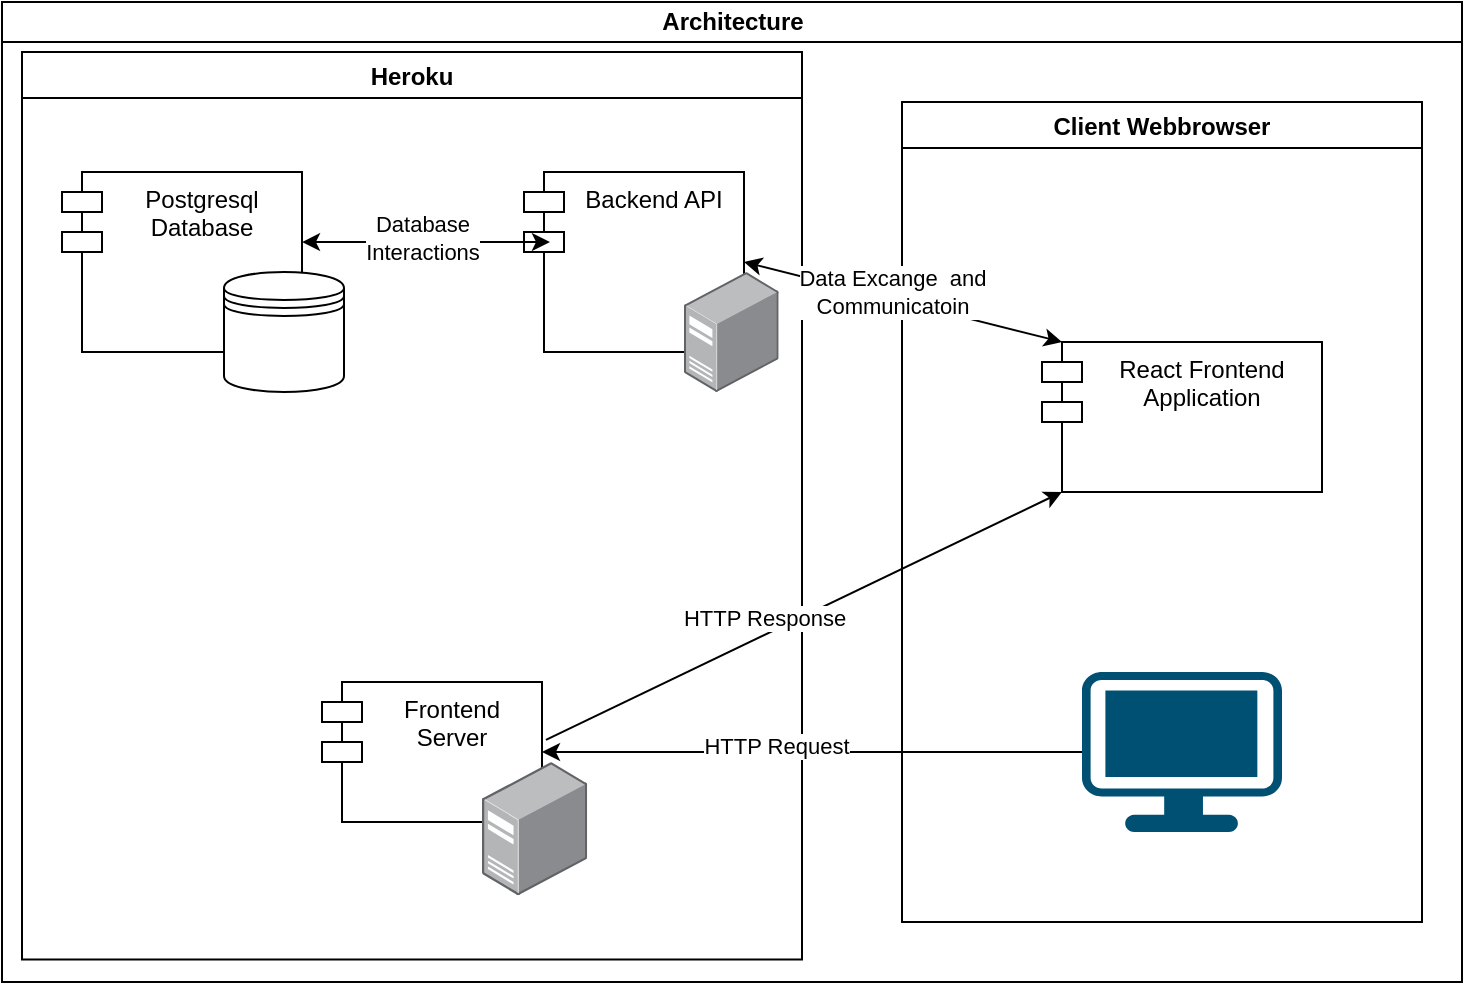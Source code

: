 <mxfile>
    <diagram id="prtHgNgQTEPvFCAcTncT" name="Page-1">
        <mxGraphModel dx="2101" dy="922" grid="1" gridSize="10" guides="1" tooltips="1" connect="1" arrows="1" fold="1" page="1" pageScale="1" pageWidth="827" pageHeight="1169" math="0" shadow="0">
            <root>
                <mxCell id="0"/>
                <mxCell id="1" parent="0"/>
                <mxCell id="dNxyNK7c78bLwvsdeMH5-11" value="Architecture" style="swimlane;html=1;startSize=20;horizontal=1;containerType=tree;glass=0;" parent="1" vertex="1">
                    <mxGeometry x="-10" y="90" width="730" height="490" as="geometry"/>
                </mxCell>
                <mxCell id="89KZKlOfGY4-3QXvCkg--2" value="Heroku" style="swimlane;" parent="dNxyNK7c78bLwvsdeMH5-11" vertex="1">
                    <mxGeometry x="10" y="25" width="390" height="453.8" as="geometry"/>
                </mxCell>
                <mxCell id="89KZKlOfGY4-3QXvCkg--1" value="Backend API" style="shape=module;align=left;spacingLeft=20;align=center;verticalAlign=top;" parent="89KZKlOfGY4-3QXvCkg--2" vertex="1">
                    <mxGeometry x="251" y="60" width="110" height="90" as="geometry"/>
                </mxCell>
                <mxCell id="89KZKlOfGY4-3QXvCkg--3" value="Postgresql&#10;Database&#10;" style="shape=module;align=left;spacingLeft=20;align=center;verticalAlign=top;" parent="89KZKlOfGY4-3QXvCkg--2" vertex="1">
                    <mxGeometry x="20" y="60" width="120" height="90" as="geometry"/>
                </mxCell>
                <mxCell id="89KZKlOfGY4-3QXvCkg--4" value="Frontend&#10;Server&#10;" style="shape=module;align=left;spacingLeft=20;align=center;verticalAlign=top;" parent="89KZKlOfGY4-3QXvCkg--2" vertex="1">
                    <mxGeometry x="150" y="315" width="110" height="70" as="geometry"/>
                </mxCell>
                <mxCell id="89KZKlOfGY4-3QXvCkg--5" value="" style="shape=datastore;whiteSpace=wrap;html=1;" parent="89KZKlOfGY4-3QXvCkg--2" vertex="1">
                    <mxGeometry x="101" y="110" width="60" height="60" as="geometry"/>
                </mxCell>
                <mxCell id="89KZKlOfGY4-3QXvCkg--6" value="" style="points=[];aspect=fixed;html=1;align=center;shadow=0;dashed=0;image;image=img/lib/allied_telesis/computer_and_terminals/Server_Desktop.svg;" parent="89KZKlOfGY4-3QXvCkg--2" vertex="1">
                    <mxGeometry x="331" y="110" width="47.33" height="60" as="geometry"/>
                </mxCell>
                <mxCell id="89KZKlOfGY4-3QXvCkg--7" value="" style="points=[];aspect=fixed;html=1;align=center;shadow=0;dashed=0;image;image=img/lib/allied_telesis/computer_and_terminals/Server_Desktop.svg;" parent="89KZKlOfGY4-3QXvCkg--2" vertex="1">
                    <mxGeometry x="230" y="355" width="52.6" height="66.67" as="geometry"/>
                </mxCell>
                <mxCell id="89KZKlOfGY4-3QXvCkg--15" value="" style="endArrow=classic;startArrow=classic;html=1;rounded=0;entryX=0.118;entryY=0.389;entryDx=0;entryDy=0;entryPerimeter=0;exitX=1;exitY=0.389;exitDx=0;exitDy=0;exitPerimeter=0;" parent="89KZKlOfGY4-3QXvCkg--2" source="89KZKlOfGY4-3QXvCkg--3" target="89KZKlOfGY4-3QXvCkg--1" edge="1">
                    <mxGeometry width="50" height="50" relative="1" as="geometry">
                        <mxPoint x="181" y="100" as="sourcePoint"/>
                        <mxPoint x="381" y="430" as="targetPoint"/>
                    </mxGeometry>
                </mxCell>
                <mxCell id="89KZKlOfGY4-3QXvCkg--28" value="&lt;div&gt;Database&lt;/div&gt;&lt;div&gt;Interactions&lt;br&gt;&lt;/div&gt;" style="edgeLabel;html=1;align=center;verticalAlign=middle;resizable=0;points=[];" parent="89KZKlOfGY4-3QXvCkg--15" vertex="1" connectable="0">
                    <mxGeometry x="-0.226" y="2" relative="1" as="geometry">
                        <mxPoint x="12" as="offset"/>
                    </mxGeometry>
                </mxCell>
                <mxCell id="89KZKlOfGY4-3QXvCkg--10" value="Client Webbrowser" style="swimlane;" parent="dNxyNK7c78bLwvsdeMH5-11" vertex="1">
                    <mxGeometry x="450" y="50" width="260" height="410" as="geometry">
                        <mxRectangle x="490" y="152" width="140" height="23" as="alternateBounds"/>
                    </mxGeometry>
                </mxCell>
                <mxCell id="89KZKlOfGY4-3QXvCkg--16" value="React Frontend&#10;Application&#10;" style="shape=module;align=left;spacingLeft=20;align=center;verticalAlign=top;" parent="89KZKlOfGY4-3QXvCkg--10" vertex="1">
                    <mxGeometry x="70" y="120" width="140" height="75" as="geometry"/>
                </mxCell>
                <mxCell id="89KZKlOfGY4-3QXvCkg--9" value="" style="points=[[0.03,0.03,0],[0.5,0,0],[0.97,0.03,0],[1,0.4,0],[0.97,0.745,0],[0.5,1,0],[0.03,0.745,0],[0,0.4,0]];verticalLabelPosition=bottom;sketch=0;html=1;verticalAlign=top;aspect=fixed;align=center;pointerEvents=1;shape=mxgraph.cisco19.workstation;fillColor=#005073;strokeColor=none;" parent="89KZKlOfGY4-3QXvCkg--10" vertex="1">
                    <mxGeometry x="90" y="285" width="100" height="80" as="geometry"/>
                </mxCell>
                <mxCell id="89KZKlOfGY4-3QXvCkg--18" value="" style="endArrow=classic;startArrow=classic;html=1;rounded=0;exitX=1;exitY=0.5;exitDx=0;exitDy=0;entryX=0;entryY=0;entryDx=10;entryDy=0;entryPerimeter=0;" parent="dNxyNK7c78bLwvsdeMH5-11" source="89KZKlOfGY4-3QXvCkg--1" target="89KZKlOfGY4-3QXvCkg--16" edge="1">
                    <mxGeometry width="50" height="50" relative="1" as="geometry">
                        <mxPoint x="350" y="490" as="sourcePoint"/>
                        <mxPoint x="400" y="440" as="targetPoint"/>
                    </mxGeometry>
                </mxCell>
                <mxCell id="89KZKlOfGY4-3QXvCkg--27" value="&lt;div&gt;Data Excange&amp;nbsp; and &lt;br&gt;&lt;/div&gt;&lt;div&gt;Communicatoin&lt;br&gt;&lt;/div&gt;" style="edgeLabel;html=1;align=center;verticalAlign=middle;resizable=0;points=[];" parent="89KZKlOfGY4-3QXvCkg--18" vertex="1" connectable="0">
                    <mxGeometry x="0.123" y="-2" relative="1" as="geometry">
                        <mxPoint x="-15" y="-10" as="offset"/>
                    </mxGeometry>
                </mxCell>
                <mxCell id="89KZKlOfGY4-3QXvCkg--21" value="" style="endArrow=classic;html=1;rounded=0;entryX=1;entryY=0.5;entryDx=0;entryDy=0;" parent="dNxyNK7c78bLwvsdeMH5-11" source="89KZKlOfGY4-3QXvCkg--9" target="89KZKlOfGY4-3QXvCkg--4" edge="1">
                    <mxGeometry width="50" height="50" relative="1" as="geometry">
                        <mxPoint x="350" y="490" as="sourcePoint"/>
                        <mxPoint x="400" y="440" as="targetPoint"/>
                    </mxGeometry>
                </mxCell>
                <mxCell id="89KZKlOfGY4-3QXvCkg--26" value="HTTP Request" style="edgeLabel;html=1;align=center;verticalAlign=middle;resizable=0;points=[];" parent="89KZKlOfGY4-3QXvCkg--21" vertex="1" connectable="0">
                    <mxGeometry x="0.33" y="-3" relative="1" as="geometry">
                        <mxPoint x="26" as="offset"/>
                    </mxGeometry>
                </mxCell>
                <mxCell id="89KZKlOfGY4-3QXvCkg--24" value="" style="endArrow=classic;html=1;rounded=0;exitX=1.018;exitY=0.414;exitDx=0;exitDy=0;entryX=0;entryY=1;entryDx=10;entryDy=0;entryPerimeter=0;exitPerimeter=0;" parent="dNxyNK7c78bLwvsdeMH5-11" source="89KZKlOfGY4-3QXvCkg--4" target="89KZKlOfGY4-3QXvCkg--16" edge="1">
                    <mxGeometry width="50" height="50" relative="1" as="geometry">
                        <mxPoint x="350" y="490" as="sourcePoint"/>
                        <mxPoint x="400" y="440" as="targetPoint"/>
                    </mxGeometry>
                </mxCell>
                <mxCell id="89KZKlOfGY4-3QXvCkg--25" value="HTTP Response " style="edgeLabel;html=1;align=center;verticalAlign=middle;resizable=0;points=[];" parent="89KZKlOfGY4-3QXvCkg--24" vertex="1" connectable="0">
                    <mxGeometry x="-0.341" y="4" relative="1" as="geometry">
                        <mxPoint x="25" y="-17" as="offset"/>
                    </mxGeometry>
                </mxCell>
            </root>
        </mxGraphModel>
    </diagram>
</mxfile>